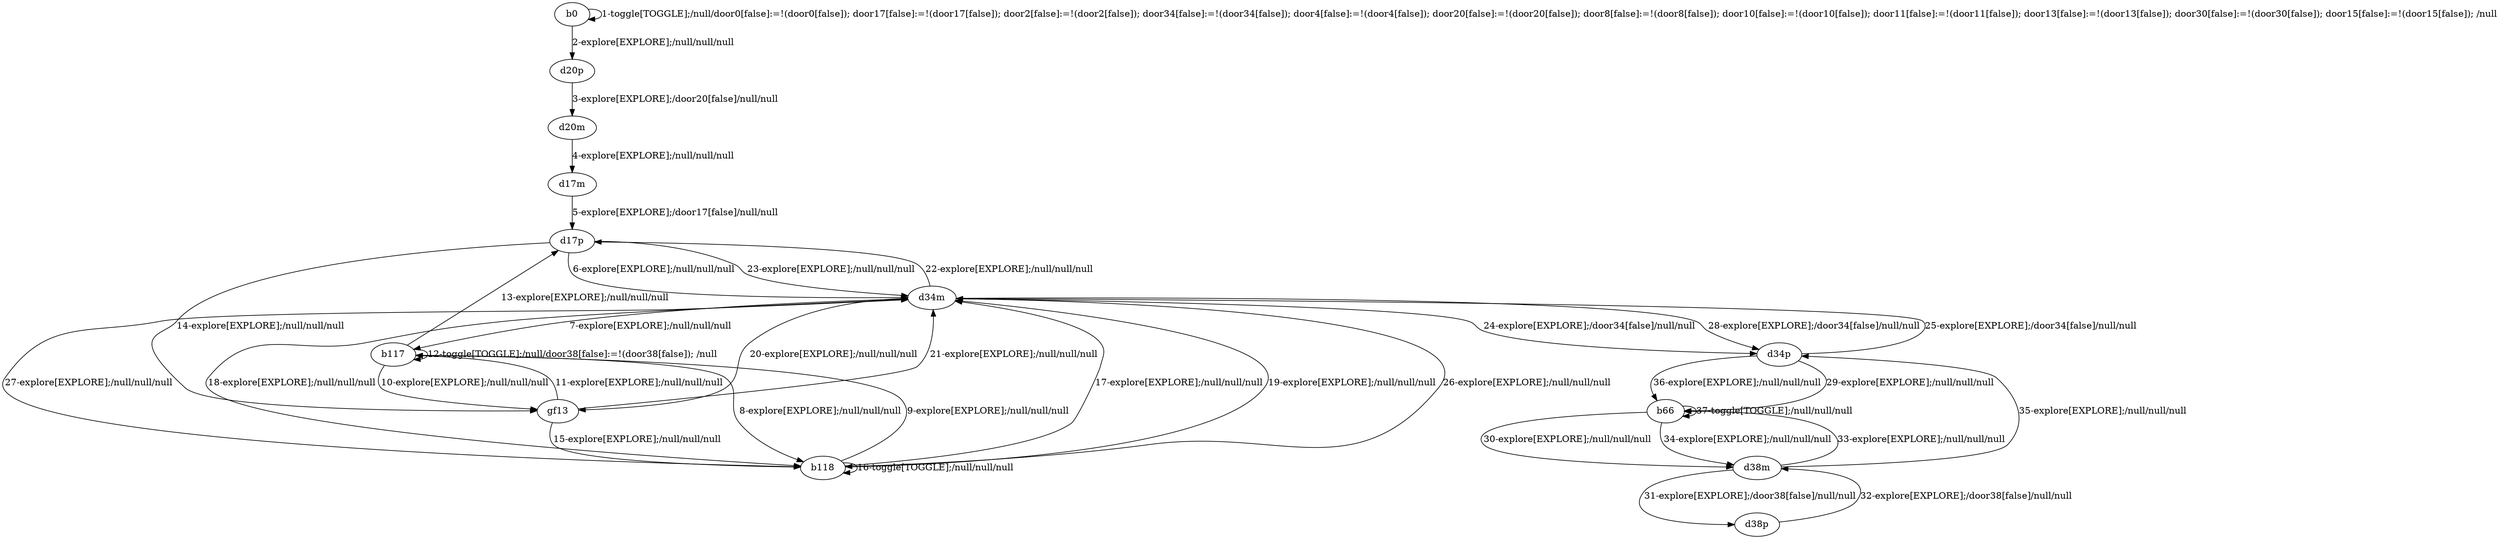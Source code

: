 # Total number of goals covered by this test: 2
# d38m --> d38p
# d38p --> d38m

digraph g {
"b0" -> "b0" [label = "1-toggle[TOGGLE];/null/door0[false]:=!(door0[false]); door17[false]:=!(door17[false]); door2[false]:=!(door2[false]); door34[false]:=!(door34[false]); door4[false]:=!(door4[false]); door20[false]:=!(door20[false]); door8[false]:=!(door8[false]); door10[false]:=!(door10[false]); door11[false]:=!(door11[false]); door13[false]:=!(door13[false]); door30[false]:=!(door30[false]); door15[false]:=!(door15[false]); /null"];
"b0" -> "d20p" [label = "2-explore[EXPLORE];/null/null/null"];
"d20p" -> "d20m" [label = "3-explore[EXPLORE];/door20[false]/null/null"];
"d20m" -> "d17m" [label = "4-explore[EXPLORE];/null/null/null"];
"d17m" -> "d17p" [label = "5-explore[EXPLORE];/door17[false]/null/null"];
"d17p" -> "d34m" [label = "6-explore[EXPLORE];/null/null/null"];
"d34m" -> "b117" [label = "7-explore[EXPLORE];/null/null/null"];
"b117" -> "b118" [label = "8-explore[EXPLORE];/null/null/null"];
"b118" -> "b117" [label = "9-explore[EXPLORE];/null/null/null"];
"b117" -> "gf13" [label = "10-explore[EXPLORE];/null/null/null"];
"gf13" -> "b117" [label = "11-explore[EXPLORE];/null/null/null"];
"b117" -> "b117" [label = "12-toggle[TOGGLE];/null/door38[false]:=!(door38[false]); /null"];
"b117" -> "d17p" [label = "13-explore[EXPLORE];/null/null/null"];
"d17p" -> "gf13" [label = "14-explore[EXPLORE];/null/null/null"];
"gf13" -> "b118" [label = "15-explore[EXPLORE];/null/null/null"];
"b118" -> "b118" [label = "16-toggle[TOGGLE];/null/null/null"];
"b118" -> "d34m" [label = "17-explore[EXPLORE];/null/null/null"];
"d34m" -> "b118" [label = "18-explore[EXPLORE];/null/null/null"];
"b118" -> "d34m" [label = "19-explore[EXPLORE];/null/null/null"];
"d34m" -> "gf13" [label = "20-explore[EXPLORE];/null/null/null"];
"gf13" -> "d34m" [label = "21-explore[EXPLORE];/null/null/null"];
"d34m" -> "d17p" [label = "22-explore[EXPLORE];/null/null/null"];
"d17p" -> "d34m" [label = "23-explore[EXPLORE];/null/null/null"];
"d34m" -> "d34p" [label = "24-explore[EXPLORE];/door34[false]/null/null"];
"d34p" -> "d34m" [label = "25-explore[EXPLORE];/door34[false]/null/null"];
"d34m" -> "b118" [label = "26-explore[EXPLORE];/null/null/null"];
"b118" -> "d34m" [label = "27-explore[EXPLORE];/null/null/null"];
"d34m" -> "d34p" [label = "28-explore[EXPLORE];/door34[false]/null/null"];
"d34p" -> "b66" [label = "29-explore[EXPLORE];/null/null/null"];
"b66" -> "d38m" [label = "30-explore[EXPLORE];/null/null/null"];
"d38m" -> "d38p" [label = "31-explore[EXPLORE];/door38[false]/null/null"];
"d38p" -> "d38m" [label = "32-explore[EXPLORE];/door38[false]/null/null"];
"d38m" -> "b66" [label = "33-explore[EXPLORE];/null/null/null"];
"b66" -> "d38m" [label = "34-explore[EXPLORE];/null/null/null"];
"d38m" -> "d34p" [label = "35-explore[EXPLORE];/null/null/null"];
"d34p" -> "b66" [label = "36-explore[EXPLORE];/null/null/null"];
"b66" -> "b66" [label = "37-toggle[TOGGLE];/null/null/null"];
}
